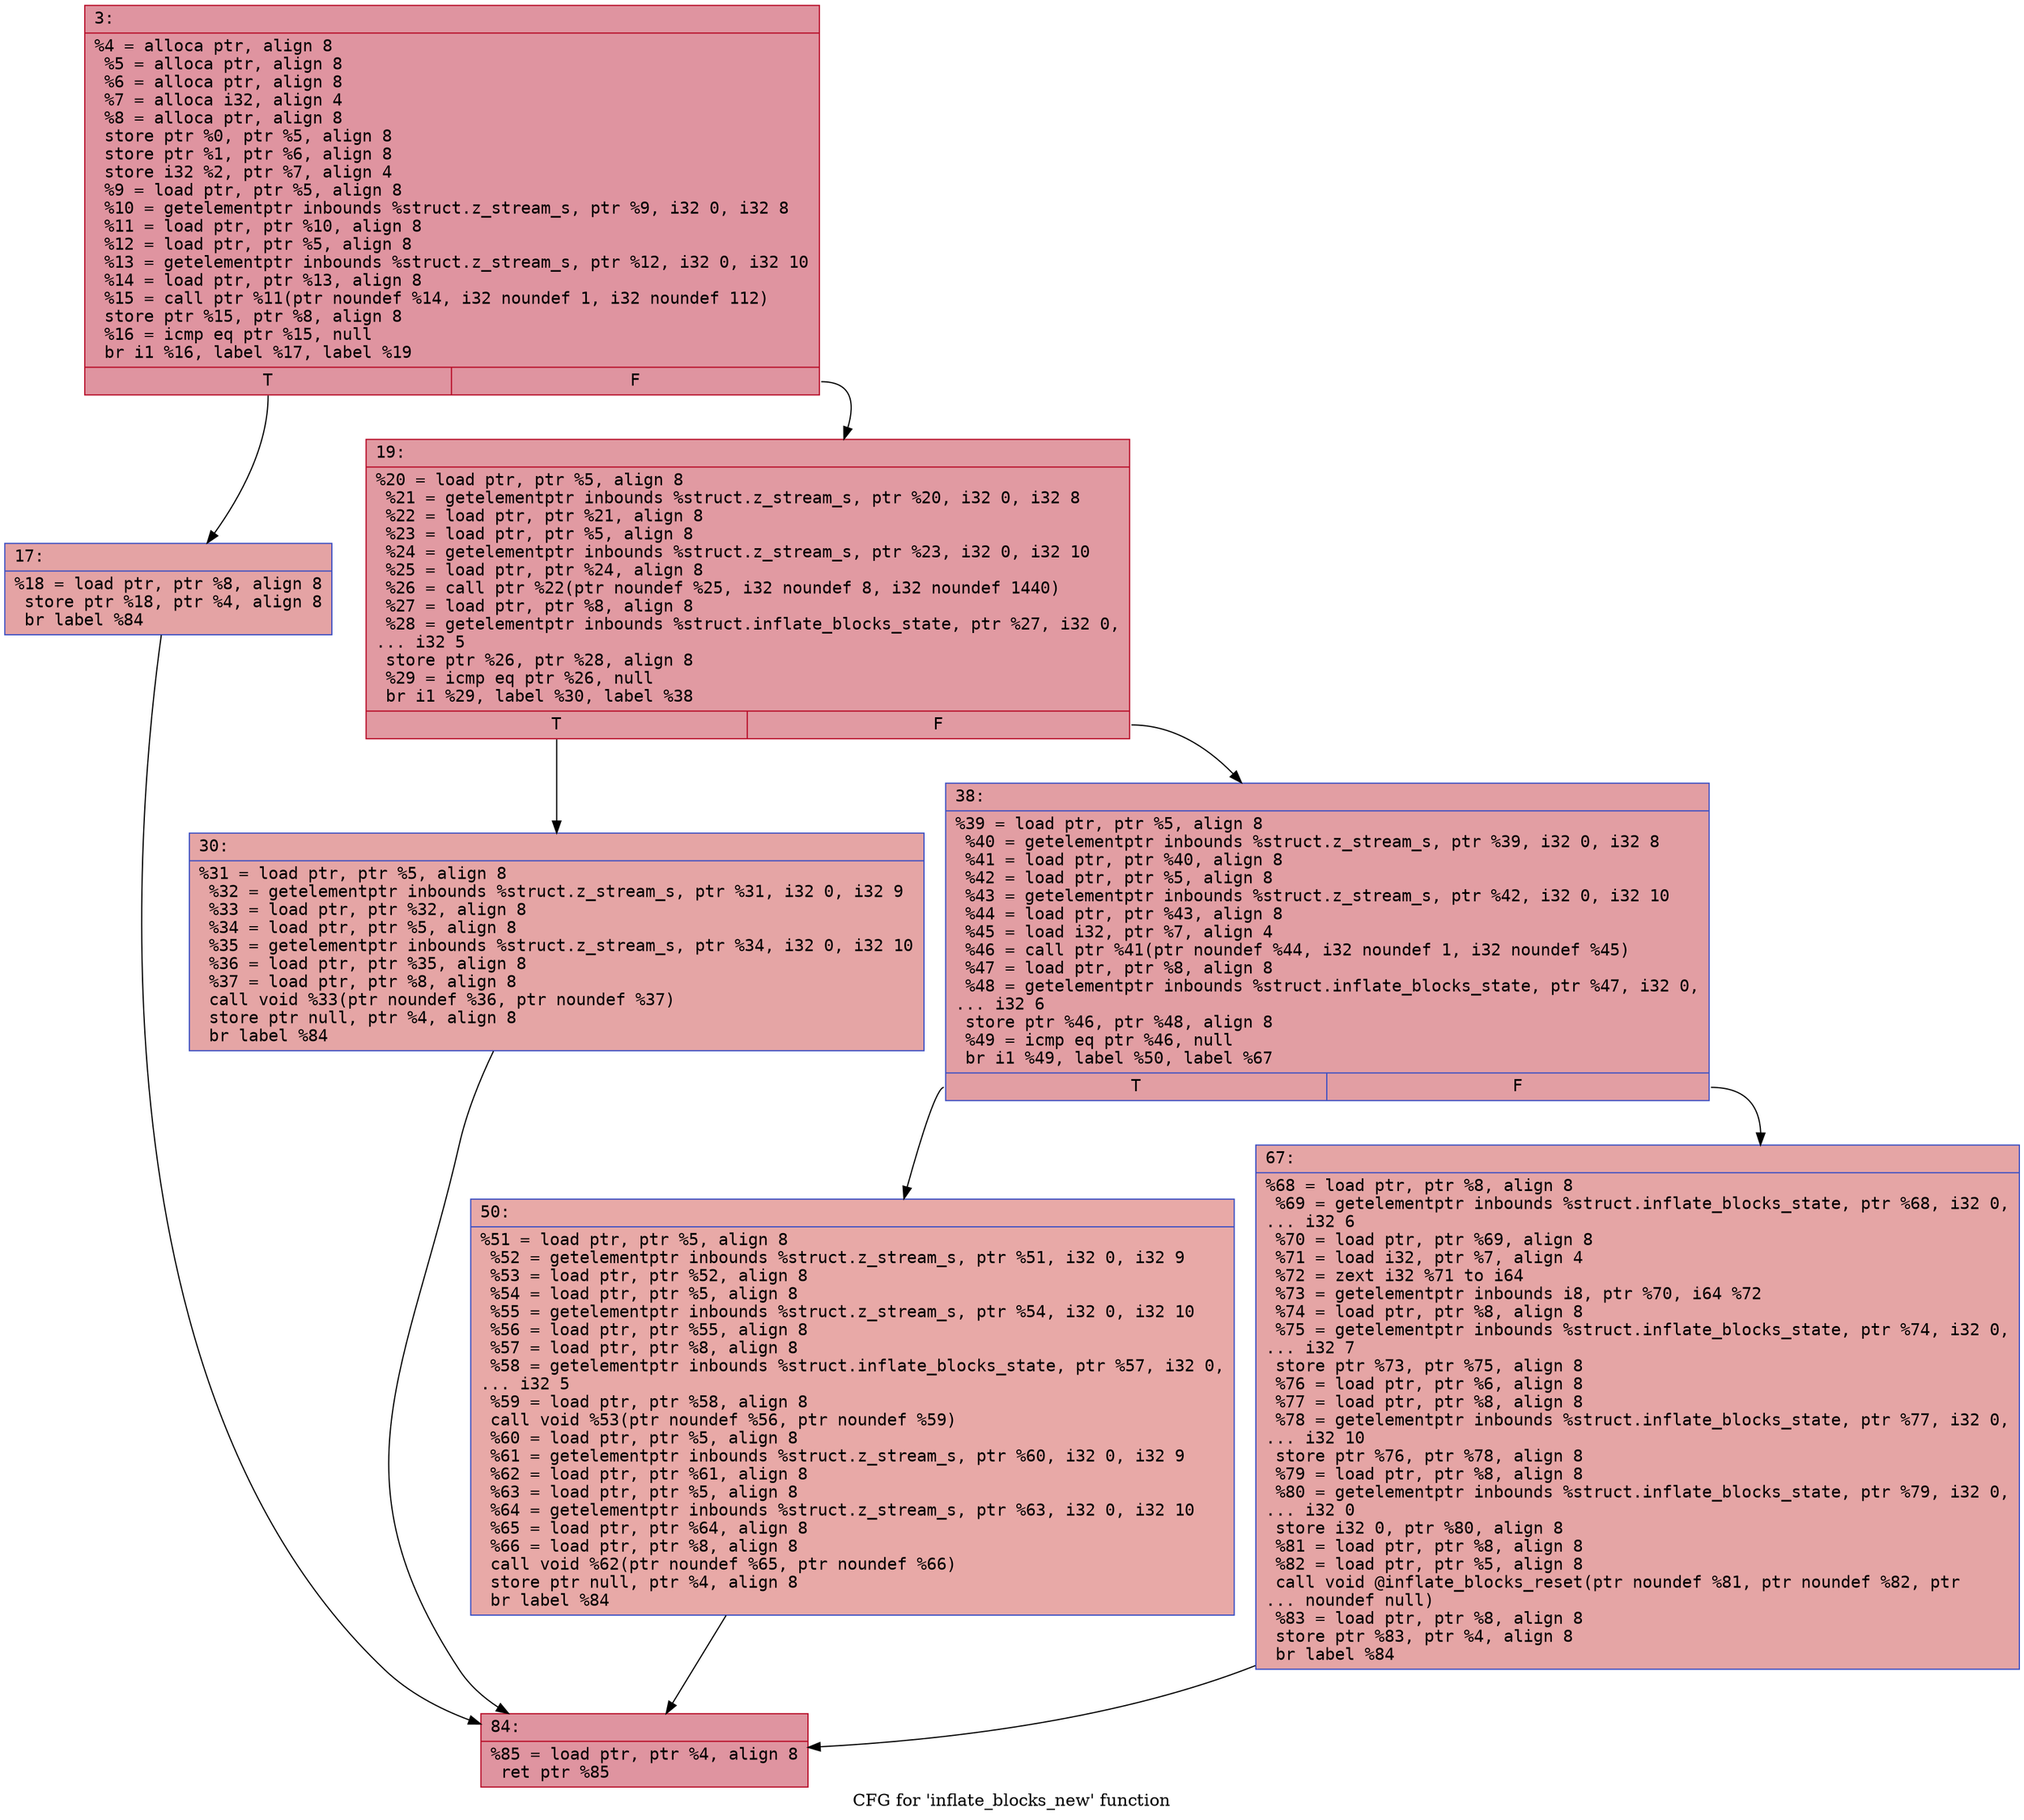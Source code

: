 digraph "CFG for 'inflate_blocks_new' function" {
	label="CFG for 'inflate_blocks_new' function";

	Node0x600001f79f40 [shape=record,color="#b70d28ff", style=filled, fillcolor="#b70d2870" fontname="Courier",label="{3:\l|  %4 = alloca ptr, align 8\l  %5 = alloca ptr, align 8\l  %6 = alloca ptr, align 8\l  %7 = alloca i32, align 4\l  %8 = alloca ptr, align 8\l  store ptr %0, ptr %5, align 8\l  store ptr %1, ptr %6, align 8\l  store i32 %2, ptr %7, align 4\l  %9 = load ptr, ptr %5, align 8\l  %10 = getelementptr inbounds %struct.z_stream_s, ptr %9, i32 0, i32 8\l  %11 = load ptr, ptr %10, align 8\l  %12 = load ptr, ptr %5, align 8\l  %13 = getelementptr inbounds %struct.z_stream_s, ptr %12, i32 0, i32 10\l  %14 = load ptr, ptr %13, align 8\l  %15 = call ptr %11(ptr noundef %14, i32 noundef 1, i32 noundef 112)\l  store ptr %15, ptr %8, align 8\l  %16 = icmp eq ptr %15, null\l  br i1 %16, label %17, label %19\l|{<s0>T|<s1>F}}"];
	Node0x600001f79f40:s0 -> Node0x600001f7a300[tooltip="3 -> 17\nProbability 37.50%" ];
	Node0x600001f79f40:s1 -> Node0x600001f7a350[tooltip="3 -> 19\nProbability 62.50%" ];
	Node0x600001f7a300 [shape=record,color="#3d50c3ff", style=filled, fillcolor="#c32e3170" fontname="Courier",label="{17:\l|  %18 = load ptr, ptr %8, align 8\l  store ptr %18, ptr %4, align 8\l  br label %84\l}"];
	Node0x600001f7a300 -> Node0x600001f7a4e0[tooltip="17 -> 84\nProbability 100.00%" ];
	Node0x600001f7a350 [shape=record,color="#b70d28ff", style=filled, fillcolor="#bb1b2c70" fontname="Courier",label="{19:\l|  %20 = load ptr, ptr %5, align 8\l  %21 = getelementptr inbounds %struct.z_stream_s, ptr %20, i32 0, i32 8\l  %22 = load ptr, ptr %21, align 8\l  %23 = load ptr, ptr %5, align 8\l  %24 = getelementptr inbounds %struct.z_stream_s, ptr %23, i32 0, i32 10\l  %25 = load ptr, ptr %24, align 8\l  %26 = call ptr %22(ptr noundef %25, i32 noundef 8, i32 noundef 1440)\l  %27 = load ptr, ptr %8, align 8\l  %28 = getelementptr inbounds %struct.inflate_blocks_state, ptr %27, i32 0,\l... i32 5\l  store ptr %26, ptr %28, align 8\l  %29 = icmp eq ptr %26, null\l  br i1 %29, label %30, label %38\l|{<s0>T|<s1>F}}"];
	Node0x600001f7a350:s0 -> Node0x600001f7a3a0[tooltip="19 -> 30\nProbability 37.50%" ];
	Node0x600001f7a350:s1 -> Node0x600001f7a3f0[tooltip="19 -> 38\nProbability 62.50%" ];
	Node0x600001f7a3a0 [shape=record,color="#3d50c3ff", style=filled, fillcolor="#c5333470" fontname="Courier",label="{30:\l|  %31 = load ptr, ptr %5, align 8\l  %32 = getelementptr inbounds %struct.z_stream_s, ptr %31, i32 0, i32 9\l  %33 = load ptr, ptr %32, align 8\l  %34 = load ptr, ptr %5, align 8\l  %35 = getelementptr inbounds %struct.z_stream_s, ptr %34, i32 0, i32 10\l  %36 = load ptr, ptr %35, align 8\l  %37 = load ptr, ptr %8, align 8\l  call void %33(ptr noundef %36, ptr noundef %37)\l  store ptr null, ptr %4, align 8\l  br label %84\l}"];
	Node0x600001f7a3a0 -> Node0x600001f7a4e0[tooltip="30 -> 84\nProbability 100.00%" ];
	Node0x600001f7a3f0 [shape=record,color="#3d50c3ff", style=filled, fillcolor="#be242e70" fontname="Courier",label="{38:\l|  %39 = load ptr, ptr %5, align 8\l  %40 = getelementptr inbounds %struct.z_stream_s, ptr %39, i32 0, i32 8\l  %41 = load ptr, ptr %40, align 8\l  %42 = load ptr, ptr %5, align 8\l  %43 = getelementptr inbounds %struct.z_stream_s, ptr %42, i32 0, i32 10\l  %44 = load ptr, ptr %43, align 8\l  %45 = load i32, ptr %7, align 4\l  %46 = call ptr %41(ptr noundef %44, i32 noundef 1, i32 noundef %45)\l  %47 = load ptr, ptr %8, align 8\l  %48 = getelementptr inbounds %struct.inflate_blocks_state, ptr %47, i32 0,\l... i32 6\l  store ptr %46, ptr %48, align 8\l  %49 = icmp eq ptr %46, null\l  br i1 %49, label %50, label %67\l|{<s0>T|<s1>F}}"];
	Node0x600001f7a3f0:s0 -> Node0x600001f7a440[tooltip="38 -> 50\nProbability 37.50%" ];
	Node0x600001f7a3f0:s1 -> Node0x600001f7a490[tooltip="38 -> 67\nProbability 62.50%" ];
	Node0x600001f7a440 [shape=record,color="#3d50c3ff", style=filled, fillcolor="#ca3b3770" fontname="Courier",label="{50:\l|  %51 = load ptr, ptr %5, align 8\l  %52 = getelementptr inbounds %struct.z_stream_s, ptr %51, i32 0, i32 9\l  %53 = load ptr, ptr %52, align 8\l  %54 = load ptr, ptr %5, align 8\l  %55 = getelementptr inbounds %struct.z_stream_s, ptr %54, i32 0, i32 10\l  %56 = load ptr, ptr %55, align 8\l  %57 = load ptr, ptr %8, align 8\l  %58 = getelementptr inbounds %struct.inflate_blocks_state, ptr %57, i32 0,\l... i32 5\l  %59 = load ptr, ptr %58, align 8\l  call void %53(ptr noundef %56, ptr noundef %59)\l  %60 = load ptr, ptr %5, align 8\l  %61 = getelementptr inbounds %struct.z_stream_s, ptr %60, i32 0, i32 9\l  %62 = load ptr, ptr %61, align 8\l  %63 = load ptr, ptr %5, align 8\l  %64 = getelementptr inbounds %struct.z_stream_s, ptr %63, i32 0, i32 10\l  %65 = load ptr, ptr %64, align 8\l  %66 = load ptr, ptr %8, align 8\l  call void %62(ptr noundef %65, ptr noundef %66)\l  store ptr null, ptr %4, align 8\l  br label %84\l}"];
	Node0x600001f7a440 -> Node0x600001f7a4e0[tooltip="50 -> 84\nProbability 100.00%" ];
	Node0x600001f7a490 [shape=record,color="#3d50c3ff", style=filled, fillcolor="#c5333470" fontname="Courier",label="{67:\l|  %68 = load ptr, ptr %8, align 8\l  %69 = getelementptr inbounds %struct.inflate_blocks_state, ptr %68, i32 0,\l... i32 6\l  %70 = load ptr, ptr %69, align 8\l  %71 = load i32, ptr %7, align 4\l  %72 = zext i32 %71 to i64\l  %73 = getelementptr inbounds i8, ptr %70, i64 %72\l  %74 = load ptr, ptr %8, align 8\l  %75 = getelementptr inbounds %struct.inflate_blocks_state, ptr %74, i32 0,\l... i32 7\l  store ptr %73, ptr %75, align 8\l  %76 = load ptr, ptr %6, align 8\l  %77 = load ptr, ptr %8, align 8\l  %78 = getelementptr inbounds %struct.inflate_blocks_state, ptr %77, i32 0,\l... i32 10\l  store ptr %76, ptr %78, align 8\l  %79 = load ptr, ptr %8, align 8\l  %80 = getelementptr inbounds %struct.inflate_blocks_state, ptr %79, i32 0,\l... i32 0\l  store i32 0, ptr %80, align 8\l  %81 = load ptr, ptr %8, align 8\l  %82 = load ptr, ptr %5, align 8\l  call void @inflate_blocks_reset(ptr noundef %81, ptr noundef %82, ptr\l... noundef null)\l  %83 = load ptr, ptr %8, align 8\l  store ptr %83, ptr %4, align 8\l  br label %84\l}"];
	Node0x600001f7a490 -> Node0x600001f7a4e0[tooltip="67 -> 84\nProbability 100.00%" ];
	Node0x600001f7a4e0 [shape=record,color="#b70d28ff", style=filled, fillcolor="#b70d2870" fontname="Courier",label="{84:\l|  %85 = load ptr, ptr %4, align 8\l  ret ptr %85\l}"];
}
